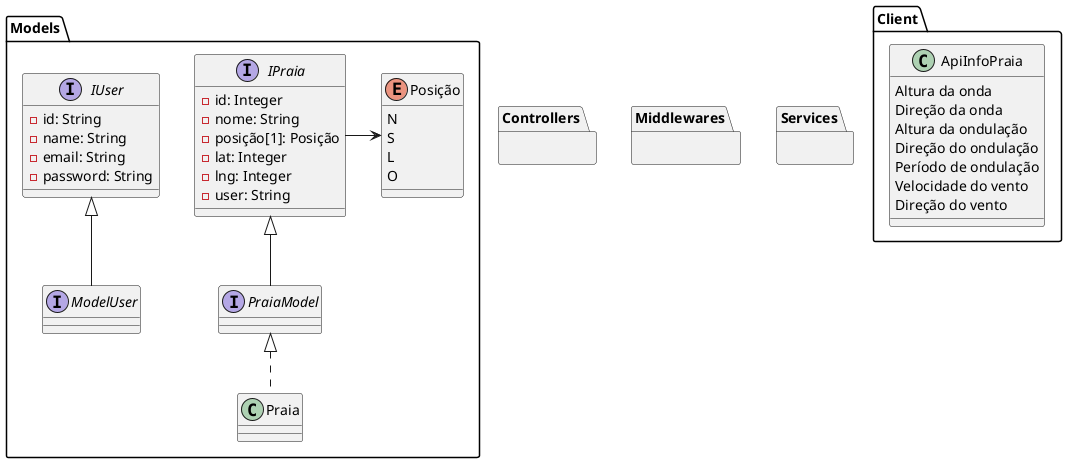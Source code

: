 @startuml class

package Client {
  class ApiInfoPraia {
    Altura da onda
    Direção da onda
    Altura da ondulação
    Direção do ondulação
    Período de ondulação
    Velocidade do vento
    Direção do vento 
  }
}
package Models {

  interface IUser {
    -id: String
    -name: String
    -email: String
    -password: String
  }

  interface ModelUser extends IUser 

  enum Posição {
    N
    S
    L
    O
  }

  interface IPraia {
    -id: Integer
    -nome: String
    -posição[1]: Posição
    -lat: Integer
    -lng: Integer
    -user: String
  }

  IPraia -> Posição

  interface PraiaModel extends IPraia

  class Praia implements PraiaModel
}
package Controllers {}
package Middlewares {}
package Services {}

@enduml